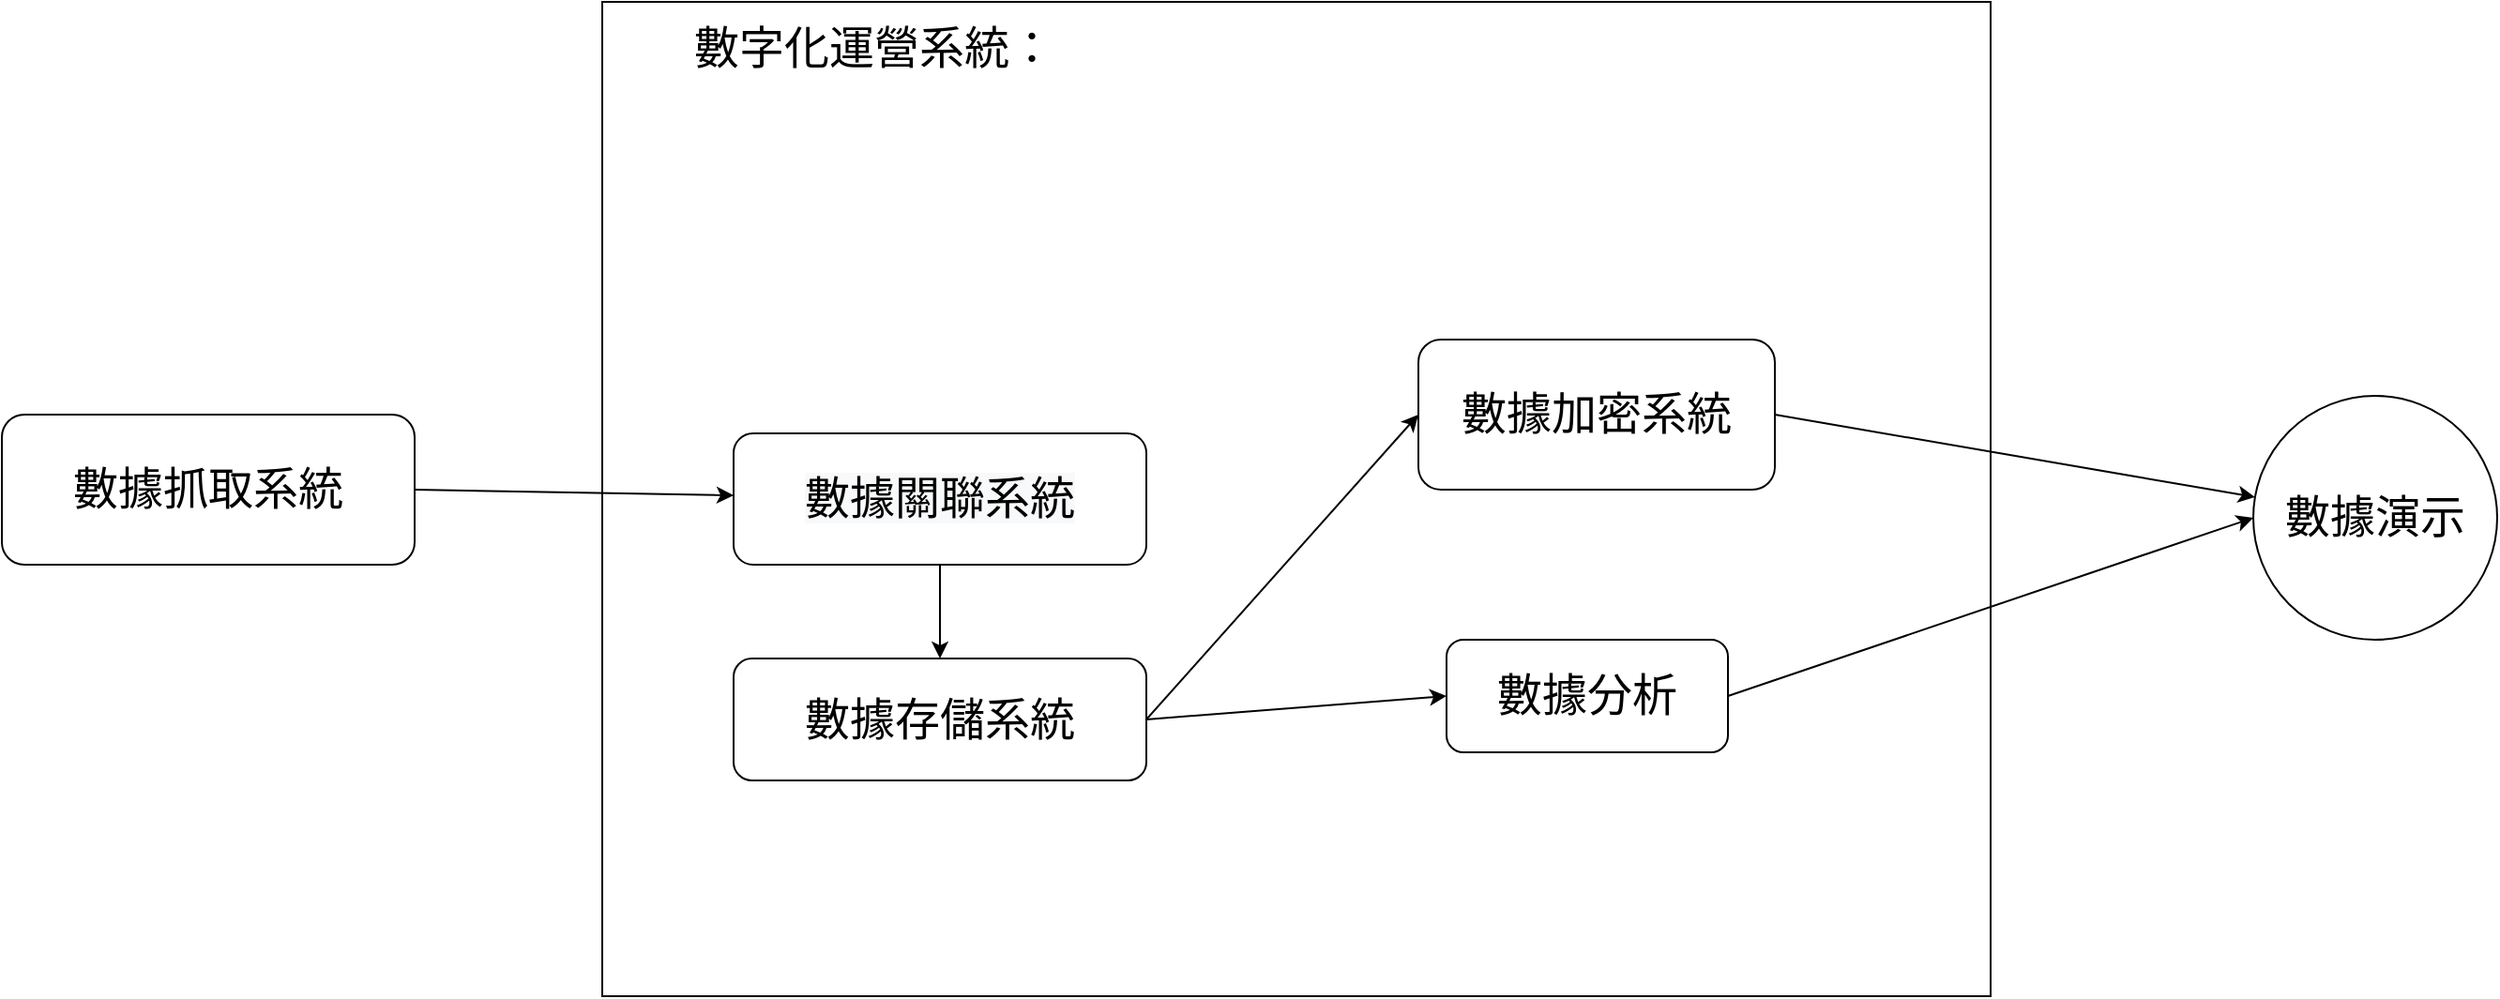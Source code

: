 <mxfile version="19.0.0" type="github">
  <diagram id="rnhGuTRhcy1jvnzxiQ4r" name="Page-1">
    <mxGraphModel dx="2417" dy="773" grid="1" gridSize="10" guides="1" tooltips="1" connect="1" arrows="1" fold="1" page="1" pageScale="1" pageWidth="827" pageHeight="1169" math="0" shadow="0">
      <root>
        <mxCell id="0" />
        <mxCell id="1" parent="0" />
        <mxCell id="vr6mQ7-A995NxgYllvrL-1" value="" style="rounded=0;whiteSpace=wrap;html=1;" vertex="1" parent="1">
          <mxGeometry x="100" y="150" width="740" height="530" as="geometry" />
        </mxCell>
        <mxCell id="vr6mQ7-A995NxgYllvrL-2" value="&lt;font style=&quot;font-size: 24px;&quot;&gt;數字化運營系統：&lt;/font&gt;" style="text;html=1;strokeColor=none;fillColor=none;align=center;verticalAlign=middle;whiteSpace=wrap;rounded=0;" vertex="1" parent="1">
          <mxGeometry x="100" y="160" width="290" height="30" as="geometry" />
        </mxCell>
        <mxCell id="vr6mQ7-A995NxgYllvrL-5" value="數據加密系統" style="rounded=1;whiteSpace=wrap;html=1;fontSize=24;" vertex="1" parent="1">
          <mxGeometry x="535" y="330" width="190" height="80" as="geometry" />
        </mxCell>
        <mxCell id="vr6mQ7-A995NxgYllvrL-7" value="數據抓取系統" style="rounded=1;whiteSpace=wrap;html=1;fontSize=24;" vertex="1" parent="1">
          <mxGeometry x="-220" y="370" width="220" height="80" as="geometry" />
        </mxCell>
        <mxCell id="vr6mQ7-A995NxgYllvrL-8" value="&lt;span style=&quot;color: rgb(0, 0, 0); font-family: Helvetica; font-size: 24px; font-style: normal; font-variant-ligatures: normal; font-variant-caps: normal; font-weight: 400; letter-spacing: normal; orphans: 2; text-align: center; text-indent: 0px; text-transform: none; widows: 2; word-spacing: 0px; -webkit-text-stroke-width: 0px; background-color: rgb(248, 249, 250); text-decoration-thickness: initial; text-decoration-style: initial; text-decoration-color: initial; float: none; display: inline !important;&quot;&gt;數據關聯系統&lt;/span&gt;" style="rounded=1;whiteSpace=wrap;html=1;fontSize=24;" vertex="1" parent="1">
          <mxGeometry x="170" y="380" width="220" height="70" as="geometry" />
        </mxCell>
        <mxCell id="vr6mQ7-A995NxgYllvrL-9" value="數據存儲系統" style="rounded=1;whiteSpace=wrap;html=1;fontSize=24;" vertex="1" parent="1">
          <mxGeometry x="170" y="500" width="220" height="65" as="geometry" />
        </mxCell>
        <mxCell id="vr6mQ7-A995NxgYllvrL-10" value="數據分析" style="rounded=1;whiteSpace=wrap;html=1;fontSize=24;" vertex="1" parent="1">
          <mxGeometry x="550" y="490" width="150" height="60" as="geometry" />
        </mxCell>
        <mxCell id="vr6mQ7-A995NxgYllvrL-11" value="數據演示" style="ellipse;whiteSpace=wrap;html=1;aspect=fixed;fontSize=24;" vertex="1" parent="1">
          <mxGeometry x="980" y="360" width="130" height="130" as="geometry" />
        </mxCell>
        <mxCell id="vr6mQ7-A995NxgYllvrL-12" value="" style="endArrow=classic;html=1;rounded=0;fontSize=24;exitX=1;exitY=0.5;exitDx=0;exitDy=0;entryX=0;entryY=0.5;entryDx=0;entryDy=0;" edge="1" parent="1" source="vr6mQ7-A995NxgYllvrL-9" target="vr6mQ7-A995NxgYllvrL-5">
          <mxGeometry width="50" height="50" relative="1" as="geometry">
            <mxPoint x="470" y="460" as="sourcePoint" />
            <mxPoint x="520" y="410" as="targetPoint" />
          </mxGeometry>
        </mxCell>
        <mxCell id="vr6mQ7-A995NxgYllvrL-14" value="" style="endArrow=classic;html=1;rounded=0;fontSize=24;exitX=1;exitY=0.5;exitDx=0;exitDy=0;entryX=0;entryY=0.5;entryDx=0;entryDy=0;" edge="1" parent="1" source="vr6mQ7-A995NxgYllvrL-9" target="vr6mQ7-A995NxgYllvrL-10">
          <mxGeometry width="50" height="50" relative="1" as="geometry">
            <mxPoint x="470" y="460" as="sourcePoint" />
            <mxPoint x="520" y="410" as="targetPoint" />
          </mxGeometry>
        </mxCell>
        <mxCell id="vr6mQ7-A995NxgYllvrL-15" value="" style="endArrow=classic;html=1;rounded=0;fontSize=24;exitX=1;exitY=0.5;exitDx=0;exitDy=0;" edge="1" parent="1" source="vr6mQ7-A995NxgYllvrL-5" target="vr6mQ7-A995NxgYllvrL-11">
          <mxGeometry width="50" height="50" relative="1" as="geometry">
            <mxPoint x="470" y="460" as="sourcePoint" />
            <mxPoint x="520" y="410" as="targetPoint" />
          </mxGeometry>
        </mxCell>
        <mxCell id="vr6mQ7-A995NxgYllvrL-17" value="" style="endArrow=classic;html=1;rounded=0;fontSize=24;exitX=1;exitY=0.5;exitDx=0;exitDy=0;entryX=0;entryY=0.5;entryDx=0;entryDy=0;" edge="1" parent="1" source="vr6mQ7-A995NxgYllvrL-10" target="vr6mQ7-A995NxgYllvrL-11">
          <mxGeometry width="50" height="50" relative="1" as="geometry">
            <mxPoint x="470" y="460" as="sourcePoint" />
            <mxPoint x="520" y="410" as="targetPoint" />
          </mxGeometry>
        </mxCell>
        <mxCell id="vr6mQ7-A995NxgYllvrL-18" value="" style="endArrow=classic;html=1;rounded=0;fontSize=24;exitX=1;exitY=0.5;exitDx=0;exitDy=0;" edge="1" parent="1" source="vr6mQ7-A995NxgYllvrL-7" target="vr6mQ7-A995NxgYllvrL-8">
          <mxGeometry width="50" height="50" relative="1" as="geometry">
            <mxPoint x="470" y="460" as="sourcePoint" />
            <mxPoint x="520" y="410" as="targetPoint" />
          </mxGeometry>
        </mxCell>
        <mxCell id="vr6mQ7-A995NxgYllvrL-19" value="" style="endArrow=classic;html=1;rounded=0;fontSize=24;exitX=0.5;exitY=1;exitDx=0;exitDy=0;" edge="1" parent="1" source="vr6mQ7-A995NxgYllvrL-8" target="vr6mQ7-A995NxgYllvrL-9">
          <mxGeometry width="50" height="50" relative="1" as="geometry">
            <mxPoint x="470" y="460" as="sourcePoint" />
            <mxPoint x="520" y="410" as="targetPoint" />
          </mxGeometry>
        </mxCell>
      </root>
    </mxGraphModel>
  </diagram>
</mxfile>
